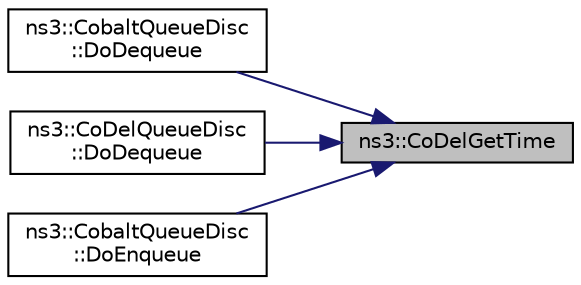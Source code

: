 digraph "ns3::CoDelGetTime"
{
 // LATEX_PDF_SIZE
  edge [fontname="Helvetica",fontsize="10",labelfontname="Helvetica",labelfontsize="10"];
  node [fontname="Helvetica",fontsize="10",shape=record];
  rankdir="RL";
  Node1 [label="ns3::CoDelGetTime",height=0.2,width=0.4,color="black", fillcolor="grey75", style="filled", fontcolor="black",tooltip="Returns the current time translated in CoDel time representation."];
  Node1 -> Node2 [dir="back",color="midnightblue",fontsize="10",style="solid",fontname="Helvetica"];
  Node2 [label="ns3::CobaltQueueDisc\l::DoDequeue",height=0.2,width=0.4,color="black", fillcolor="white", style="filled",URL="$classns3_1_1_cobalt_queue_disc.html#a1c62d3ba0ac9ff28b4779337ef0c36f7",tooltip="This function actually extracts a packet from the queue disc."];
  Node1 -> Node3 [dir="back",color="midnightblue",fontsize="10",style="solid",fontname="Helvetica"];
  Node3 [label="ns3::CoDelQueueDisc\l::DoDequeue",height=0.2,width=0.4,color="black", fillcolor="white", style="filled",URL="$classns3_1_1_co_del_queue_disc.html#a6128cb8655b87b67f04424c68058e751",tooltip="Remove a packet from queue based on the current state If we are in dropping state,..."];
  Node1 -> Node4 [dir="back",color="midnightblue",fontsize="10",style="solid",fontname="Helvetica"];
  Node4 [label="ns3::CobaltQueueDisc\l::DoEnqueue",height=0.2,width=0.4,color="black", fillcolor="white", style="filled",URL="$classns3_1_1_cobalt_queue_disc.html#a3df648f96b1bcd613b9171a0950dcf25",tooltip="This function actually enqueues a packet into the queue disc."];
}
